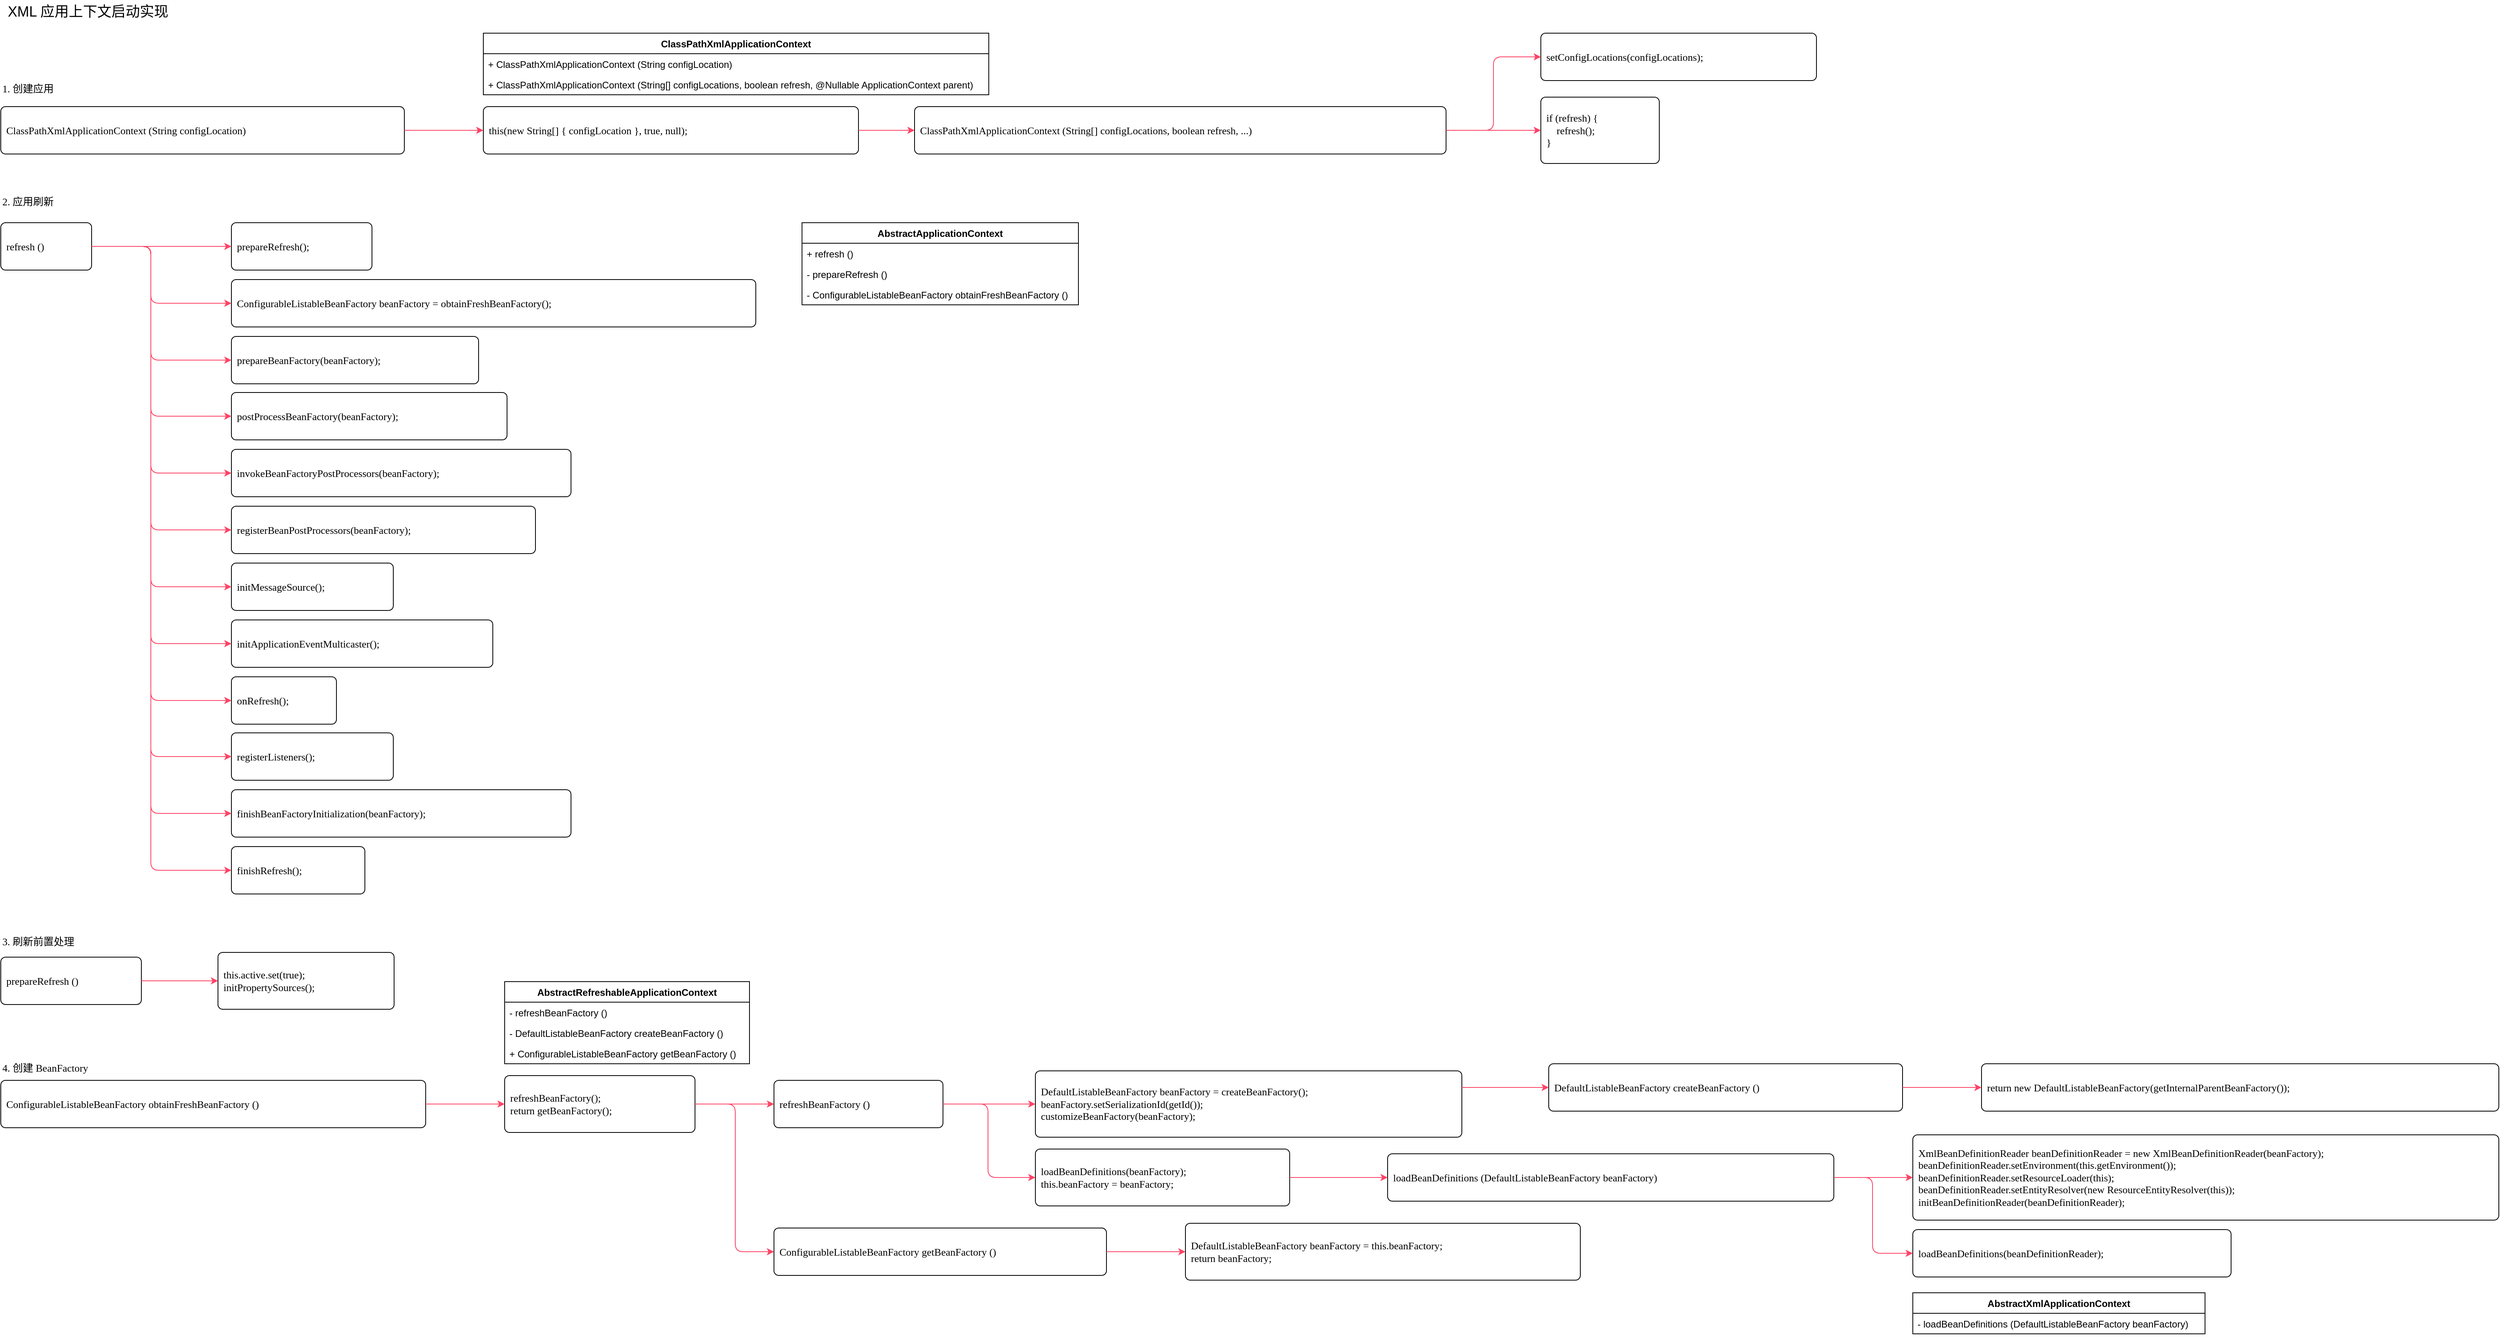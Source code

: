 <mxfile version="15.4.0" type="device"><diagram id="UFCkS_eYQrhP171Zyyzr" name="Page-1"><mxGraphModel dx="2066" dy="1212" grid="1" gridSize="10" guides="1" tooltips="1" connect="1" arrows="1" fold="1" page="1" pageScale="1" pageWidth="827" pageHeight="1169" math="0" shadow="0"><root><mxCell id="0"/><mxCell id="1" parent="0"/><mxCell id="5DNeuCVjlEGA7L6OQia1-1" value="ClassPathXmlApplicationContext" style="swimlane;fontStyle=1;childLayout=stackLayout;horizontal=1;startSize=26;horizontalStack=0;resizeParent=1;resizeParentMax=0;resizeLast=0;collapsible=1;marginBottom=0;" parent="1" vertex="1"><mxGeometry x="671" y="107" width="640" height="78" as="geometry"/></mxCell><mxCell id="5DNeuCVjlEGA7L6OQia1-2" value="+ ClassPathXmlApplicationContext (String configLocation)" style="text;strokeColor=none;fillColor=none;align=left;verticalAlign=top;spacingLeft=4;spacingRight=4;overflow=hidden;rotatable=0;points=[[0,0.5],[1,0.5]];portConstraint=eastwest;" parent="5DNeuCVjlEGA7L6OQia1-1" vertex="1"><mxGeometry y="26" width="640" height="26" as="geometry"/></mxCell><mxCell id="5DNeuCVjlEGA7L6OQia1-3" value="+ ClassPathXmlApplicationContext (String[] configLocations, boolean refresh, @Nullable ApplicationContext parent)" style="text;strokeColor=none;fillColor=none;align=left;verticalAlign=top;spacingLeft=4;spacingRight=4;overflow=hidden;rotatable=0;points=[[0,0.5],[1,0.5]];portConstraint=eastwest;" parent="5DNeuCVjlEGA7L6OQia1-1" vertex="1"><mxGeometry y="52" width="640" height="26" as="geometry"/></mxCell><mxCell id="5DNeuCVjlEGA7L6OQia1-4" value="AbstractApplicationContext" style="swimlane;fontStyle=1;childLayout=stackLayout;horizontal=1;startSize=26;horizontalStack=0;resizeParent=1;resizeParentMax=0;resizeLast=0;collapsible=1;marginBottom=0;" parent="1" vertex="1"><mxGeometry x="1074.5" y="347" width="350" height="104" as="geometry"/></mxCell><mxCell id="5DNeuCVjlEGA7L6OQia1-5" value="+ refresh ()" style="text;strokeColor=none;fillColor=none;align=left;verticalAlign=top;spacingLeft=4;spacingRight=4;overflow=hidden;rotatable=0;points=[[0,0.5],[1,0.5]];portConstraint=eastwest;" parent="5DNeuCVjlEGA7L6OQia1-4" vertex="1"><mxGeometry y="26" width="350" height="26" as="geometry"/></mxCell><mxCell id="5DNeuCVjlEGA7L6OQia1-6" value="- prepareRefresh ()" style="text;strokeColor=none;fillColor=none;align=left;verticalAlign=top;spacingLeft=4;spacingRight=4;overflow=hidden;rotatable=0;points=[[0,0.5],[1,0.5]];portConstraint=eastwest;" parent="5DNeuCVjlEGA7L6OQia1-4" vertex="1"><mxGeometry y="52" width="350" height="26" as="geometry"/></mxCell><mxCell id="5DNeuCVjlEGA7L6OQia1-7" value="- ConfigurableListableBeanFactory obtainFreshBeanFactory ()" style="text;strokeColor=none;fillColor=none;align=left;verticalAlign=top;spacingLeft=4;spacingRight=4;overflow=hidden;rotatable=0;points=[[0,0.5],[1,0.5]];portConstraint=eastwest;" parent="5DNeuCVjlEGA7L6OQia1-4" vertex="1"><mxGeometry y="78" width="350" height="26" as="geometry"/></mxCell><mxCell id="5DNeuCVjlEGA7L6OQia1-8" value="AbstractRefreshableApplicationContext" style="swimlane;fontStyle=1;childLayout=stackLayout;horizontal=1;startSize=26;horizontalStack=0;resizeParent=1;resizeParentMax=0;resizeLast=0;collapsible=1;marginBottom=0;" parent="1" vertex="1"><mxGeometry x="698" y="1308" width="310" height="104" as="geometry"/></mxCell><mxCell id="5DNeuCVjlEGA7L6OQia1-9" value="- refreshBeanFactory ()" style="text;strokeColor=none;fillColor=none;align=left;verticalAlign=top;spacingLeft=4;spacingRight=4;overflow=hidden;rotatable=0;points=[[0,0.5],[1,0.5]];portConstraint=eastwest;" parent="5DNeuCVjlEGA7L6OQia1-8" vertex="1"><mxGeometry y="26" width="310" height="26" as="geometry"/></mxCell><mxCell id="5DNeuCVjlEGA7L6OQia1-10" value="- DefaultListableBeanFactory createBeanFactory ()" style="text;strokeColor=none;fillColor=none;align=left;verticalAlign=top;spacingLeft=4;spacingRight=4;overflow=hidden;rotatable=0;points=[[0,0.5],[1,0.5]];portConstraint=eastwest;" parent="5DNeuCVjlEGA7L6OQia1-8" vertex="1"><mxGeometry y="52" width="310" height="26" as="geometry"/></mxCell><mxCell id="5DNeuCVjlEGA7L6OQia1-11" value="+ ConfigurableListableBeanFactory getBeanFactory ()" style="text;strokeColor=none;fillColor=none;align=left;verticalAlign=top;spacingLeft=4;spacingRight=4;overflow=hidden;rotatable=0;points=[[0,0.5],[1,0.5]];portConstraint=eastwest;" parent="5DNeuCVjlEGA7L6OQia1-8" vertex="1"><mxGeometry y="78" width="310" height="26" as="geometry"/></mxCell><mxCell id="5DNeuCVjlEGA7L6OQia1-12" value="AbstractXmlApplicationContext" style="swimlane;fontStyle=1;childLayout=stackLayout;horizontal=1;startSize=26;horizontalStack=0;resizeParent=1;resizeParentMax=0;resizeLast=0;collapsible=1;marginBottom=0;" parent="1" vertex="1"><mxGeometry x="2481" y="1702" width="370" height="52" as="geometry"/></mxCell><mxCell id="5DNeuCVjlEGA7L6OQia1-13" value="- loadBeanDefinitions (DefaultListableBeanFactory beanFactory)" style="text;strokeColor=none;fillColor=none;align=left;verticalAlign=top;spacingLeft=4;spacingRight=4;overflow=hidden;rotatable=0;points=[[0,0.5],[1,0.5]];portConstraint=eastwest;" parent="5DNeuCVjlEGA7L6OQia1-12" vertex="1"><mxGeometry y="26" width="370" height="26" as="geometry"/></mxCell><mxCell id="5DNeuCVjlEGA7L6OQia1-14" value="1. 创建应用" style="text;html=1;align=left;verticalAlign=middle;resizable=0;points=[];autosize=1;fontSize=13;fontFamily=source code pro;" parent="1" vertex="1"><mxGeometry x="60" y="167" width="90" height="20" as="geometry"/></mxCell><mxCell id="5DNeuCVjlEGA7L6OQia1-15" value="ClassPathXmlApplicationContext (String configLocation)" style="rounded=1;whiteSpace=wrap;html=1;fontFamily=source code pro;fontSize=13;align=left;spacingLeft=5;arcSize=12;absoluteArcSize=1;" parent="1" vertex="1"><mxGeometry x="60" y="200" width="511" height="60" as="geometry"/></mxCell><mxCell id="5DNeuCVjlEGA7L6OQia1-16" value="this(new String[] { configLocation }, true, null);" style="rounded=1;whiteSpace=wrap;html=1;fontFamily=source code pro;fontSize=13;align=left;spacingLeft=5;arcSize=12;absoluteArcSize=1;" parent="1" vertex="1"><mxGeometry x="671" y="200" width="475" height="60" as="geometry"/></mxCell><mxCell id="5DNeuCVjlEGA7L6OQia1-17" value="ClassPathXmlApplicationContext (String[] configLocations, boolean refresh, ...)" style="rounded=1;whiteSpace=wrap;html=1;fontFamily=source code pro;fontSize=13;align=left;spacingLeft=5;arcSize=12;absoluteArcSize=1;" parent="1" vertex="1"><mxGeometry x="1217" y="200" width="673" height="60" as="geometry"/></mxCell><mxCell id="5DNeuCVjlEGA7L6OQia1-18" value="setConfigLocations(configLocations);" style="rounded=1;whiteSpace=wrap;html=1;fontFamily=source code pro;fontSize=13;align=left;spacingLeft=5;arcSize=12;absoluteArcSize=1;" parent="1" vertex="1"><mxGeometry x="2010" y="107" width="349" height="60" as="geometry"/></mxCell><mxCell id="5DNeuCVjlEGA7L6OQia1-19" value="if (refresh) {&#10;&amp;nbsp; &amp;nbsp; refresh();&#10;}" style="rounded=1;whiteSpace=wrap;html=1;fontFamily=source code pro;fontSize=13;align=left;spacingLeft=5;arcSize=12;absoluteArcSize=1;" parent="1" vertex="1"><mxGeometry x="2010" y="188" width="150" height="84" as="geometry"/></mxCell><mxCell id="5DNeuCVjlEGA7L6OQia1-20" value="" style="edgeStyle=orthogonalEdgeStyle;rounded=1;orthogonalLoop=1;jettySize=auto;html=1;strokeColor=#FE4365;fontFamily=source code pro;fontSize=13;exitX=1;exitY=0.5;exitDx=0;exitDy=0;" parent="1" source="5DNeuCVjlEGA7L6OQia1-15" target="5DNeuCVjlEGA7L6OQia1-16" edge="1"><mxGeometry x="60" y="167" as="geometry"/></mxCell><mxCell id="5DNeuCVjlEGA7L6OQia1-21" value="" style="edgeStyle=orthogonalEdgeStyle;rounded=1;orthogonalLoop=1;jettySize=auto;html=1;strokeColor=#FE4365;fontFamily=source code pro;fontSize=13;exitX=1;exitY=0.5;exitDx=0;exitDy=0;" parent="1" source="5DNeuCVjlEGA7L6OQia1-16" target="5DNeuCVjlEGA7L6OQia1-17" edge="1"><mxGeometry x="60" y="167" as="geometry"/></mxCell><mxCell id="5DNeuCVjlEGA7L6OQia1-22" value="" style="edgeStyle=orthogonalEdgeStyle;rounded=1;orthogonalLoop=1;jettySize=auto;html=1;strokeColor=#FE4365;fontFamily=source code pro;fontSize=13;exitX=1;exitY=0.5;exitDx=0;exitDy=0;entryX=0;entryY=0.5;entryDx=0;entryDy=0;" parent="1" source="5DNeuCVjlEGA7L6OQia1-17" target="5DNeuCVjlEGA7L6OQia1-18" edge="1"><mxGeometry x="60" y="167" as="geometry"/></mxCell><mxCell id="5DNeuCVjlEGA7L6OQia1-23" value="" style="edgeStyle=orthogonalEdgeStyle;rounded=1;orthogonalLoop=1;jettySize=auto;html=1;strokeColor=#FE4365;fontFamily=source code pro;fontSize=13;exitX=1;exitY=0.5;exitDx=0;exitDy=0;" parent="1" source="5DNeuCVjlEGA7L6OQia1-17" target="5DNeuCVjlEGA7L6OQia1-19" edge="1"><mxGeometry x="60" y="167" as="geometry"/></mxCell><mxCell id="5DNeuCVjlEGA7L6OQia1-24" value="2. 应用刷新" style="text;html=1;align=left;verticalAlign=middle;resizable=0;points=[];autosize=1;fontSize=13;fontFamily=source code pro;" parent="1" vertex="1"><mxGeometry x="60" y="310" width="90" height="20" as="geometry"/></mxCell><mxCell id="5DNeuCVjlEGA7L6OQia1-25" value="refresh ()" style="rounded=1;whiteSpace=wrap;html=1;fontFamily=source code pro;fontSize=13;align=left;spacingLeft=5;arcSize=12;absoluteArcSize=1;" parent="1" vertex="1"><mxGeometry x="60" y="347" width="115" height="60" as="geometry"/></mxCell><mxCell id="5DNeuCVjlEGA7L6OQia1-26" value="prepareRefresh();" style="rounded=1;whiteSpace=wrap;html=1;fontFamily=source code pro;fontSize=13;align=left;spacingLeft=5;arcSize=12;absoluteArcSize=1;" parent="1" vertex="1"><mxGeometry x="352" y="347" width="178" height="60" as="geometry"/></mxCell><mxCell id="5DNeuCVjlEGA7L6OQia1-27" value="ConfigurableListableBeanFactory beanFactory = obtainFreshBeanFactory();" style="rounded=1;whiteSpace=wrap;html=1;fontFamily=source code pro;fontSize=13;align=left;spacingLeft=5;arcSize=12;absoluteArcSize=1;" parent="1" vertex="1"><mxGeometry x="352" y="419" width="664" height="60" as="geometry"/></mxCell><mxCell id="5DNeuCVjlEGA7L6OQia1-28" value="prepareBeanFactory(beanFactory);" style="rounded=1;whiteSpace=wrap;html=1;fontFamily=source code pro;fontSize=13;align=left;spacingLeft=5;arcSize=12;absoluteArcSize=1;" parent="1" vertex="1"><mxGeometry x="352" y="491" width="313" height="60" as="geometry"/></mxCell><mxCell id="5DNeuCVjlEGA7L6OQia1-29" value="postProcessBeanFactory(beanFactory);" style="rounded=1;whiteSpace=wrap;html=1;fontFamily=source code pro;fontSize=13;align=left;spacingLeft=5;arcSize=12;absoluteArcSize=1;" parent="1" vertex="1"><mxGeometry x="352" y="562" width="349" height="60" as="geometry"/></mxCell><mxCell id="5DNeuCVjlEGA7L6OQia1-30" value="invokeBeanFactoryPostProcessors(beanFactory);" style="rounded=1;whiteSpace=wrap;html=1;fontFamily=source code pro;fontSize=13;align=left;spacingLeft=5;arcSize=12;absoluteArcSize=1;" parent="1" vertex="1"><mxGeometry x="352" y="634" width="430" height="60" as="geometry"/></mxCell><mxCell id="5DNeuCVjlEGA7L6OQia1-31" value="registerBeanPostProcessors(beanFactory);" style="rounded=1;whiteSpace=wrap;html=1;fontFamily=source code pro;fontSize=13;align=left;spacingLeft=5;arcSize=12;absoluteArcSize=1;" parent="1" vertex="1"><mxGeometry x="352" y="706" width="385" height="60" as="geometry"/></mxCell><mxCell id="5DNeuCVjlEGA7L6OQia1-32" value="initMessageSource();" style="rounded=1;whiteSpace=wrap;html=1;fontFamily=source code pro;fontSize=13;align=left;spacingLeft=5;arcSize=12;absoluteArcSize=1;" parent="1" vertex="1"><mxGeometry x="352" y="778" width="205" height="60" as="geometry"/></mxCell><mxCell id="5DNeuCVjlEGA7L6OQia1-33" value="initApplicationEventMulticaster();" style="rounded=1;whiteSpace=wrap;html=1;fontFamily=source code pro;fontSize=13;align=left;spacingLeft=5;arcSize=12;absoluteArcSize=1;" parent="1" vertex="1"><mxGeometry x="352" y="850" width="331" height="60" as="geometry"/></mxCell><mxCell id="5DNeuCVjlEGA7L6OQia1-34" value="onRefresh();" style="rounded=1;whiteSpace=wrap;html=1;fontFamily=source code pro;fontSize=13;align=left;spacingLeft=5;arcSize=12;absoluteArcSize=1;" parent="1" vertex="1"><mxGeometry x="352" y="922" width="133" height="60" as="geometry"/></mxCell><mxCell id="5DNeuCVjlEGA7L6OQia1-35" value="registerListeners();" style="rounded=1;whiteSpace=wrap;html=1;fontFamily=source code pro;fontSize=13;align=left;spacingLeft=5;arcSize=12;absoluteArcSize=1;" parent="1" vertex="1"><mxGeometry x="352" y="993" width="205" height="60" as="geometry"/></mxCell><mxCell id="5DNeuCVjlEGA7L6OQia1-36" value="finishBeanFactoryInitialization(beanFactory);" style="rounded=1;whiteSpace=wrap;html=1;fontFamily=source code pro;fontSize=13;align=left;spacingLeft=5;arcSize=12;absoluteArcSize=1;" parent="1" vertex="1"><mxGeometry x="352" y="1065" width="430" height="60" as="geometry"/></mxCell><mxCell id="5DNeuCVjlEGA7L6OQia1-37" value="finishRefresh();" style="rounded=1;whiteSpace=wrap;html=1;fontFamily=source code pro;fontSize=13;align=left;spacingLeft=5;arcSize=12;absoluteArcSize=1;" parent="1" vertex="1"><mxGeometry x="352" y="1137" width="169" height="60" as="geometry"/></mxCell><mxCell id="5DNeuCVjlEGA7L6OQia1-38" value="" style="edgeStyle=orthogonalEdgeStyle;rounded=1;orthogonalLoop=1;jettySize=auto;html=1;strokeColor=#FE4365;fontFamily=source code pro;fontSize=13;exitX=1;exitY=0.5;exitDx=0;exitDy=0;" parent="1" source="5DNeuCVjlEGA7L6OQia1-25" target="5DNeuCVjlEGA7L6OQia1-26" edge="1"><mxGeometry x="60" y="-13" as="geometry"/></mxCell><mxCell id="5DNeuCVjlEGA7L6OQia1-39" value="" style="edgeStyle=orthogonalEdgeStyle;rounded=1;orthogonalLoop=1;jettySize=auto;html=1;strokeColor=#FE4365;fontFamily=source code pro;fontSize=13;exitX=1;exitY=0.5;exitDx=0;exitDy=0;" parent="1" source="5DNeuCVjlEGA7L6OQia1-25" target="5DNeuCVjlEGA7L6OQia1-27" edge="1"><mxGeometry x="60" y="-13" as="geometry"><Array as="points"><mxPoint x="250" y="377"/><mxPoint x="250" y="449"/></Array></mxGeometry></mxCell><mxCell id="5DNeuCVjlEGA7L6OQia1-40" value="" style="edgeStyle=orthogonalEdgeStyle;rounded=1;orthogonalLoop=1;jettySize=auto;html=1;strokeColor=#FE4365;fontFamily=source code pro;fontSize=13;exitX=1;exitY=0.5;exitDx=0;exitDy=0;" parent="1" source="5DNeuCVjlEGA7L6OQia1-25" target="5DNeuCVjlEGA7L6OQia1-28" edge="1"><mxGeometry x="60" y="-13" as="geometry"><Array as="points"><mxPoint x="250" y="377"/><mxPoint x="250" y="521"/></Array></mxGeometry></mxCell><mxCell id="5DNeuCVjlEGA7L6OQia1-41" value="" style="edgeStyle=orthogonalEdgeStyle;rounded=1;orthogonalLoop=1;jettySize=auto;html=1;strokeColor=#FE4365;fontFamily=source code pro;fontSize=13;exitX=1;exitY=0.5;exitDx=0;exitDy=0;" parent="1" source="5DNeuCVjlEGA7L6OQia1-25" target="5DNeuCVjlEGA7L6OQia1-29" edge="1"><mxGeometry x="60" y="-13" as="geometry"><Array as="points"><mxPoint x="250" y="377"/><mxPoint x="250" y="592"/></Array></mxGeometry></mxCell><mxCell id="5DNeuCVjlEGA7L6OQia1-42" value="" style="edgeStyle=orthogonalEdgeStyle;rounded=1;orthogonalLoop=1;jettySize=auto;html=1;strokeColor=#FE4365;fontFamily=source code pro;fontSize=13;exitX=1;exitY=0.5;exitDx=0;exitDy=0;" parent="1" source="5DNeuCVjlEGA7L6OQia1-25" target="5DNeuCVjlEGA7L6OQia1-30" edge="1"><mxGeometry x="60" y="-13" as="geometry"><Array as="points"><mxPoint x="250" y="377"/><mxPoint x="250" y="664"/></Array></mxGeometry></mxCell><mxCell id="5DNeuCVjlEGA7L6OQia1-43" value="" style="edgeStyle=orthogonalEdgeStyle;rounded=1;orthogonalLoop=1;jettySize=auto;html=1;strokeColor=#FE4365;fontFamily=source code pro;fontSize=13;exitX=1;exitY=0.5;exitDx=0;exitDy=0;" parent="1" source="5DNeuCVjlEGA7L6OQia1-25" target="5DNeuCVjlEGA7L6OQia1-31" edge="1"><mxGeometry x="-1766" y="-80" as="geometry"><Array as="points"><mxPoint x="250" y="377"/><mxPoint x="250" y="736"/></Array></mxGeometry></mxCell><mxCell id="5DNeuCVjlEGA7L6OQia1-44" value="" style="edgeStyle=orthogonalEdgeStyle;rounded=1;orthogonalLoop=1;jettySize=auto;html=1;strokeColor=#FE4365;fontFamily=source code pro;fontSize=13;exitX=1;exitY=0.5;exitDx=0;exitDy=0;" parent="1" source="5DNeuCVjlEGA7L6OQia1-25" target="5DNeuCVjlEGA7L6OQia1-32" edge="1"><mxGeometry x="-1766" y="-80" as="geometry"><Array as="points"><mxPoint x="250" y="377"/><mxPoint x="250" y="808"/></Array></mxGeometry></mxCell><mxCell id="5DNeuCVjlEGA7L6OQia1-45" value="" style="edgeStyle=orthogonalEdgeStyle;rounded=1;orthogonalLoop=1;jettySize=auto;html=1;strokeColor=#FE4365;fontFamily=source code pro;fontSize=13;exitX=1;exitY=0.5;exitDx=0;exitDy=0;" parent="1" source="5DNeuCVjlEGA7L6OQia1-25" target="5DNeuCVjlEGA7L6OQia1-33" edge="1"><mxGeometry x="-1766" y="-80" as="geometry"><Array as="points"><mxPoint x="250" y="377"/><mxPoint x="250" y="880"/></Array></mxGeometry></mxCell><mxCell id="5DNeuCVjlEGA7L6OQia1-46" value="" style="edgeStyle=orthogonalEdgeStyle;rounded=1;orthogonalLoop=1;jettySize=auto;html=1;strokeColor=#FE4365;fontFamily=source code pro;fontSize=13;exitX=1;exitY=0.5;exitDx=0;exitDy=0;" parent="1" source="5DNeuCVjlEGA7L6OQia1-25" target="5DNeuCVjlEGA7L6OQia1-34" edge="1"><mxGeometry x="-1766" y="-80" as="geometry"><Array as="points"><mxPoint x="250" y="377"/><mxPoint x="250" y="952"/></Array></mxGeometry></mxCell><mxCell id="5DNeuCVjlEGA7L6OQia1-47" value="" style="edgeStyle=orthogonalEdgeStyle;rounded=1;orthogonalLoop=1;jettySize=auto;html=1;strokeColor=#FE4365;fontFamily=source code pro;fontSize=13;exitX=1;exitY=0.5;exitDx=0;exitDy=0;" parent="1" source="5DNeuCVjlEGA7L6OQia1-25" target="5DNeuCVjlEGA7L6OQia1-35" edge="1"><mxGeometry x="-3517" y="20" as="geometry"><Array as="points"><mxPoint x="250" y="377"/><mxPoint x="250" y="1023"/></Array></mxGeometry></mxCell><mxCell id="5DNeuCVjlEGA7L6OQia1-48" value="" style="edgeStyle=orthogonalEdgeStyle;rounded=1;orthogonalLoop=1;jettySize=auto;html=1;strokeColor=#FE4365;fontFamily=source code pro;fontSize=13;exitX=1;exitY=0.5;exitDx=0;exitDy=0;entryX=0;entryY=0.5;entryDx=0;entryDy=0;" parent="1" source="5DNeuCVjlEGA7L6OQia1-25" target="5DNeuCVjlEGA7L6OQia1-36" edge="1"><mxGeometry x="-3517" y="20" as="geometry"><mxPoint x="1106" y="987" as="targetPoint"/><Array as="points"><mxPoint x="250" y="377"/><mxPoint x="250" y="1095"/></Array></mxGeometry></mxCell><mxCell id="5DNeuCVjlEGA7L6OQia1-49" value="" style="edgeStyle=orthogonalEdgeStyle;rounded=1;orthogonalLoop=1;jettySize=auto;html=1;strokeColor=#FE4365;fontFamily=source code pro;fontSize=13;exitX=1;exitY=0.5;exitDx=0;exitDy=0;" parent="1" source="5DNeuCVjlEGA7L6OQia1-25" target="5DNeuCVjlEGA7L6OQia1-37" edge="1"><mxGeometry x="-3517" y="170" as="geometry"><Array as="points"><mxPoint x="250" y="377"/><mxPoint x="250" y="1167"/></Array></mxGeometry></mxCell><mxCell id="5DNeuCVjlEGA7L6OQia1-50" value="3. 刷新前置处理" style="text;html=1;align=left;verticalAlign=middle;resizable=0;points=[];autosize=1;fontSize=13;fontFamily=source code pro;" parent="1" vertex="1"><mxGeometry x="60" y="1247" width="120" height="20" as="geometry"/></mxCell><mxCell id="5DNeuCVjlEGA7L6OQia1-51" value="prepareRefresh ()" style="rounded=1;whiteSpace=wrap;html=1;fontFamily=source code pro;fontSize=13;align=left;spacingLeft=5;arcSize=12;absoluteArcSize=1;" parent="1" vertex="1"><mxGeometry x="60" y="1277" width="178" height="60" as="geometry"/></mxCell><mxCell id="5DNeuCVjlEGA7L6OQia1-52" value="this.active.set(true);&#10;initPropertySources();" style="rounded=1;whiteSpace=wrap;html=1;fontFamily=source code pro;fontSize=13;align=left;spacingLeft=5;arcSize=12;absoluteArcSize=1;" parent="1" vertex="1"><mxGeometry x="335" y="1271" width="223" height="72" as="geometry"/></mxCell><mxCell id="5DNeuCVjlEGA7L6OQia1-53" value="" style="edgeStyle=orthogonalEdgeStyle;rounded=1;orthogonalLoop=1;jettySize=auto;html=1;strokeColor=#FE4365;fontFamily=source code pro;fontSize=13;exitX=1;exitY=0.5;exitDx=0;exitDy=0;" parent="1" source="5DNeuCVjlEGA7L6OQia1-51" target="5DNeuCVjlEGA7L6OQia1-52" edge="1"><mxGeometry x="60" y="187" as="geometry"/></mxCell><mxCell id="5DNeuCVjlEGA7L6OQia1-54" value="4. 创建 BeanFactory" style="text;html=1;align=left;verticalAlign=middle;resizable=0;points=[];autosize=1;fontSize=13;fontFamily=source code pro;" parent="1" vertex="1"><mxGeometry x="60" y="1407" width="160" height="20" as="geometry"/></mxCell><mxCell id="5DNeuCVjlEGA7L6OQia1-55" value="ConfigurableListableBeanFactory obtainFreshBeanFactory ()" style="rounded=1;whiteSpace=wrap;html=1;fontFamily=source code pro;fontSize=13;align=left;spacingLeft=5;arcSize=12;absoluteArcSize=1;" parent="1" vertex="1"><mxGeometry x="60" y="1433" width="538" height="60" as="geometry"/></mxCell><mxCell id="5DNeuCVjlEGA7L6OQia1-56" value="refreshBeanFactory();&#10;return getBeanFactory();" style="rounded=1;whiteSpace=wrap;html=1;fontFamily=source code pro;fontSize=13;align=left;spacingLeft=5;arcSize=12;absoluteArcSize=1;" parent="1" vertex="1"><mxGeometry x="698" y="1427" width="241" height="72" as="geometry"/></mxCell><mxCell id="5DNeuCVjlEGA7L6OQia1-57" value="refreshBeanFactory ()" style="rounded=1;whiteSpace=wrap;html=1;fontFamily=source code pro;fontSize=13;align=left;spacingLeft=5;arcSize=12;absoluteArcSize=1;" parent="1" vertex="1"><mxGeometry x="1039" y="1433" width="214" height="60" as="geometry"/></mxCell><mxCell id="5DNeuCVjlEGA7L6OQia1-58" value="DefaultListableBeanFactory beanFactory = createBeanFactory();&#10;beanFactory.setSerializationId(getId());&#10;customizeBeanFactory(beanFactory);" style="rounded=1;whiteSpace=wrap;html=1;fontFamily=source code pro;fontSize=13;align=left;spacingLeft=5;arcSize=12;absoluteArcSize=1;" parent="1" vertex="1"><mxGeometry x="1370" y="1421" width="540" height="84" as="geometry"/></mxCell><mxCell id="5DNeuCVjlEGA7L6OQia1-59" value="loadBeanDefinitions(beanFactory);&#10;this.beanFactory = beanFactory;" style="rounded=1;whiteSpace=wrap;html=1;fontFamily=source code pro;fontSize=13;align=left;spacingLeft=5;arcSize=12;absoluteArcSize=1;" parent="1" vertex="1"><mxGeometry x="1370" y="1520" width="322" height="72" as="geometry"/></mxCell><mxCell id="5DNeuCVjlEGA7L6OQia1-60" value="DefaultListableBeanFactory createBeanFactory ()" style="rounded=1;whiteSpace=wrap;html=1;fontFamily=source code pro;fontSize=13;align=left;spacingLeft=5;arcSize=12;absoluteArcSize=1;" parent="1" vertex="1"><mxGeometry x="2020" y="1412" width="448" height="60" as="geometry"/></mxCell><mxCell id="5DNeuCVjlEGA7L6OQia1-61" value="return new DefaultListableBeanFactory(getInternalParentBeanFactory());" style="rounded=1;whiteSpace=wrap;html=1;fontFamily=source code pro;fontSize=13;align=left;spacingLeft=5;arcSize=12;absoluteArcSize=1;" parent="1" vertex="1"><mxGeometry x="2568" y="1412" width="655" height="60" as="geometry"/></mxCell><mxCell id="5DNeuCVjlEGA7L6OQia1-62" value="ConfigurableListableBeanFactory getBeanFactory ()" style="rounded=1;whiteSpace=wrap;html=1;fontFamily=source code pro;fontSize=13;align=left;spacingLeft=5;arcSize=12;absoluteArcSize=1;" parent="1" vertex="1"><mxGeometry x="1039" y="1620" width="421" height="60" as="geometry"/></mxCell><mxCell id="5DNeuCVjlEGA7L6OQia1-63" value="DefaultListableBeanFactory beanFactory = this.beanFactory;&#10;return beanFactory;" style="rounded=1;whiteSpace=wrap;html=1;fontFamily=source code pro;fontSize=13;align=left;spacingLeft=5;arcSize=12;absoluteArcSize=1;" parent="1" vertex="1"><mxGeometry x="1560" y="1614" width="500" height="72" as="geometry"/></mxCell><mxCell id="5DNeuCVjlEGA7L6OQia1-64" value="loadBeanDefinitions (DefaultListableBeanFactory beanFactory)" style="rounded=1;whiteSpace=wrap;html=1;fontFamily=source code pro;fontSize=13;align=left;spacingLeft=5;arcSize=12;absoluteArcSize=1;" parent="1" vertex="1"><mxGeometry x="1816" y="1526" width="565" height="60" as="geometry"/></mxCell><mxCell id="5DNeuCVjlEGA7L6OQia1-65" value="XmlBeanDefinitionReader beanDefinitionReader = new XmlBeanDefinitionReader(beanFactory);&#10;beanDefinitionReader.setEnvironment(this.getEnvironment());&#10;beanDefinitionReader.setResourceLoader(this);&#10;beanDefinitionReader.setEntityResolver(new ResourceEntityResolver(this));&#10;initBeanDefinitionReader(beanDefinitionReader);" style="rounded=1;whiteSpace=wrap;html=1;fontFamily=source code pro;fontSize=13;align=left;spacingLeft=5;arcSize=12;absoluteArcSize=1;" parent="1" vertex="1"><mxGeometry x="2481" y="1502" width="742" height="108" as="geometry"/></mxCell><mxCell id="5DNeuCVjlEGA7L6OQia1-66" value="loadBeanDefinitions(beanDefinitionReader);" style="rounded=1;whiteSpace=wrap;html=1;fontFamily=source code pro;fontSize=13;align=left;spacingLeft=5;arcSize=12;absoluteArcSize=1;" parent="1" vertex="1"><mxGeometry x="2481" y="1622" width="403" height="60" as="geometry"/></mxCell><mxCell id="5DNeuCVjlEGA7L6OQia1-67" value="" style="edgeStyle=orthogonalEdgeStyle;rounded=1;orthogonalLoop=1;jettySize=auto;html=1;strokeColor=#FE4365;fontFamily=source code pro;fontSize=13;exitX=1;exitY=0.5;exitDx=0;exitDy=0;" parent="1" source="5DNeuCVjlEGA7L6OQia1-55" target="5DNeuCVjlEGA7L6OQia1-56" edge="1"><mxGeometry x="60" y="167" as="geometry"/></mxCell><mxCell id="5DNeuCVjlEGA7L6OQia1-68" value="" style="edgeStyle=orthogonalEdgeStyle;rounded=1;orthogonalLoop=1;jettySize=auto;html=1;strokeColor=#FE4365;fontFamily=source code pro;fontSize=13;exitX=1;exitY=0.5;exitDx=0;exitDy=0;" parent="1" source="5DNeuCVjlEGA7L6OQia1-56" target="5DNeuCVjlEGA7L6OQia1-57" edge="1"><mxGeometry x="60" y="167" as="geometry"/></mxCell><mxCell id="5DNeuCVjlEGA7L6OQia1-69" value="" style="edgeStyle=orthogonalEdgeStyle;rounded=1;orthogonalLoop=1;jettySize=auto;html=1;strokeColor=#FE4365;fontFamily=source code pro;fontSize=13;exitX=1;exitY=0.5;exitDx=0;exitDy=0;" parent="1" source="5DNeuCVjlEGA7L6OQia1-57" target="5DNeuCVjlEGA7L6OQia1-58" edge="1"><mxGeometry x="60" y="167" as="geometry"/></mxCell><mxCell id="5DNeuCVjlEGA7L6OQia1-70" value="" style="edgeStyle=orthogonalEdgeStyle;rounded=1;orthogonalLoop=1;jettySize=auto;html=1;strokeColor=#FE4365;fontFamily=source code pro;fontSize=13;exitX=1;exitY=0.5;exitDx=0;exitDy=0;" parent="1" source="5DNeuCVjlEGA7L6OQia1-57" target="5DNeuCVjlEGA7L6OQia1-59" edge="1"><mxGeometry x="60" y="167" as="geometry"><Array as="points"><mxPoint x="1310" y="1463"/><mxPoint x="1310" y="1556"/></Array></mxGeometry></mxCell><mxCell id="5DNeuCVjlEGA7L6OQia1-71" value="" style="edgeStyle=orthogonalEdgeStyle;rounded=1;orthogonalLoop=1;jettySize=auto;html=1;strokeColor=#FE4365;fontFamily=source code pro;fontSize=13;exitX=1;exitY=0.25;exitDx=0;exitDy=0;" parent="1" source="5DNeuCVjlEGA7L6OQia1-58" target="5DNeuCVjlEGA7L6OQia1-60" edge="1"><mxGeometry x="60" y="167" as="geometry"/></mxCell><mxCell id="5DNeuCVjlEGA7L6OQia1-72" value="" style="edgeStyle=orthogonalEdgeStyle;rounded=1;orthogonalLoop=1;jettySize=auto;html=1;strokeColor=#FE4365;fontFamily=source code pro;fontSize=13;exitX=1;exitY=0.5;exitDx=0;exitDy=0;" parent="1" source="5DNeuCVjlEGA7L6OQia1-60" target="5DNeuCVjlEGA7L6OQia1-61" edge="1"><mxGeometry x="-369" y="-208" as="geometry"/></mxCell><mxCell id="5DNeuCVjlEGA7L6OQia1-73" value="" style="edgeStyle=orthogonalEdgeStyle;rounded=1;orthogonalLoop=1;jettySize=auto;html=1;strokeColor=#FE4365;fontFamily=source code pro;fontSize=13;exitX=1;exitY=0.5;exitDx=0;exitDy=0;" parent="1" source="5DNeuCVjlEGA7L6OQia1-56" target="5DNeuCVjlEGA7L6OQia1-62" edge="1"><mxGeometry x="60" y="167" as="geometry"><mxPoint x="1000" y="1500" as="sourcePoint"/><Array as="points"><mxPoint x="990" y="1463"/><mxPoint x="990" y="1650"/></Array></mxGeometry></mxCell><mxCell id="5DNeuCVjlEGA7L6OQia1-74" value="" style="edgeStyle=orthogonalEdgeStyle;rounded=1;orthogonalLoop=1;jettySize=auto;html=1;strokeColor=#FE4365;fontFamily=source code pro;fontSize=13;exitX=1;exitY=0.5;exitDx=0;exitDy=0;" parent="1" source="5DNeuCVjlEGA7L6OQia1-62" target="5DNeuCVjlEGA7L6OQia1-63" edge="1"><mxGeometry x="-2522" y="134" as="geometry"/></mxCell><mxCell id="5DNeuCVjlEGA7L6OQia1-75" value="" style="edgeStyle=orthogonalEdgeStyle;rounded=1;orthogonalLoop=1;jettySize=auto;html=1;strokeColor=#FE4365;fontFamily=source code pro;fontSize=13;exitX=1;exitY=0.5;exitDx=0;exitDy=0;" parent="1" source="5DNeuCVjlEGA7L6OQia1-59" target="5DNeuCVjlEGA7L6OQia1-64" edge="1"><mxGeometry x="-2522" y="134" as="geometry"/></mxCell><mxCell id="5DNeuCVjlEGA7L6OQia1-76" value="" style="edgeStyle=orthogonalEdgeStyle;rounded=1;orthogonalLoop=1;jettySize=auto;html=1;strokeColor=#FE4365;fontFamily=source code pro;fontSize=13;exitX=1;exitY=0.5;exitDx=0;exitDy=0;" parent="1" source="5DNeuCVjlEGA7L6OQia1-64" target="5DNeuCVjlEGA7L6OQia1-65" edge="1"><mxGeometry x="-3089" y="-274" as="geometry"/></mxCell><mxCell id="5DNeuCVjlEGA7L6OQia1-77" value="" style="edgeStyle=orthogonalEdgeStyle;rounded=1;orthogonalLoop=1;jettySize=auto;html=1;strokeColor=#FE4365;fontFamily=source code pro;fontSize=13;exitX=1;exitY=0.5;exitDx=0;exitDy=0;" parent="1" source="5DNeuCVjlEGA7L6OQia1-64" target="5DNeuCVjlEGA7L6OQia1-66" edge="1"><mxGeometry x="-3089" y="-274" as="geometry"><Array as="points"><mxPoint x="2430" y="1556"/><mxPoint x="2430" y="1652"/></Array></mxGeometry></mxCell><mxCell id="N3QfVDWzVOPwQjmHr-hD-1" value="XML 应用上下文启动实现" style="text;html=1;align=center;verticalAlign=middle;resizable=0;points=[];autosize=1;strokeColor=none;fillColor=none;fontSize=18;fontStyle=0" vertex="1" parent="1"><mxGeometry x="60" y="65" width="220" height="30" as="geometry"/></mxCell></root></mxGraphModel></diagram></mxfile>